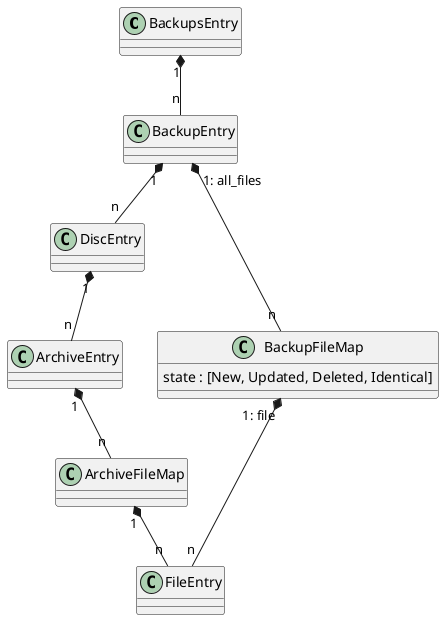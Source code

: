 @startuml

BackupsEntry  "1" *-- "n" BackupEntry
BackupEntry "1" *-- "n" DiscEntry
DiscEntry "1" *-- "n" ArchiveEntry

ArchiveEntry "1" *-- "n" ArchiveFileMap
ArchiveFileMap "1" *-- "n" FileEntry

BackupEntry "1: all_files" *-- "n" BackupFileMap
BackupFileMap "1: file" *-- "n" FileEntry

class BackupFileMap {
    state : [New, Updated, Deleted, Identical]
}

@enduml